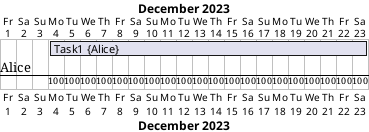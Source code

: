 {
  "sha1": "8cfxn6fgqd10atf2lzeeschj2gm2ml7",
  "insertion": {
    "when": "2024-05-30T20:48:21.390Z",
    "url": "https://forum.plantuml.net/18397/gantt-how-handle-resource-starts-terminates-specific-date",
    "user": "plantuml@gmail.com"
  }
}
@startgantt
project starts on 2023-12-01
[Task1] on {Alice} lasts 20 days
{Alice} is off before 2023-12-04
@endgantt
